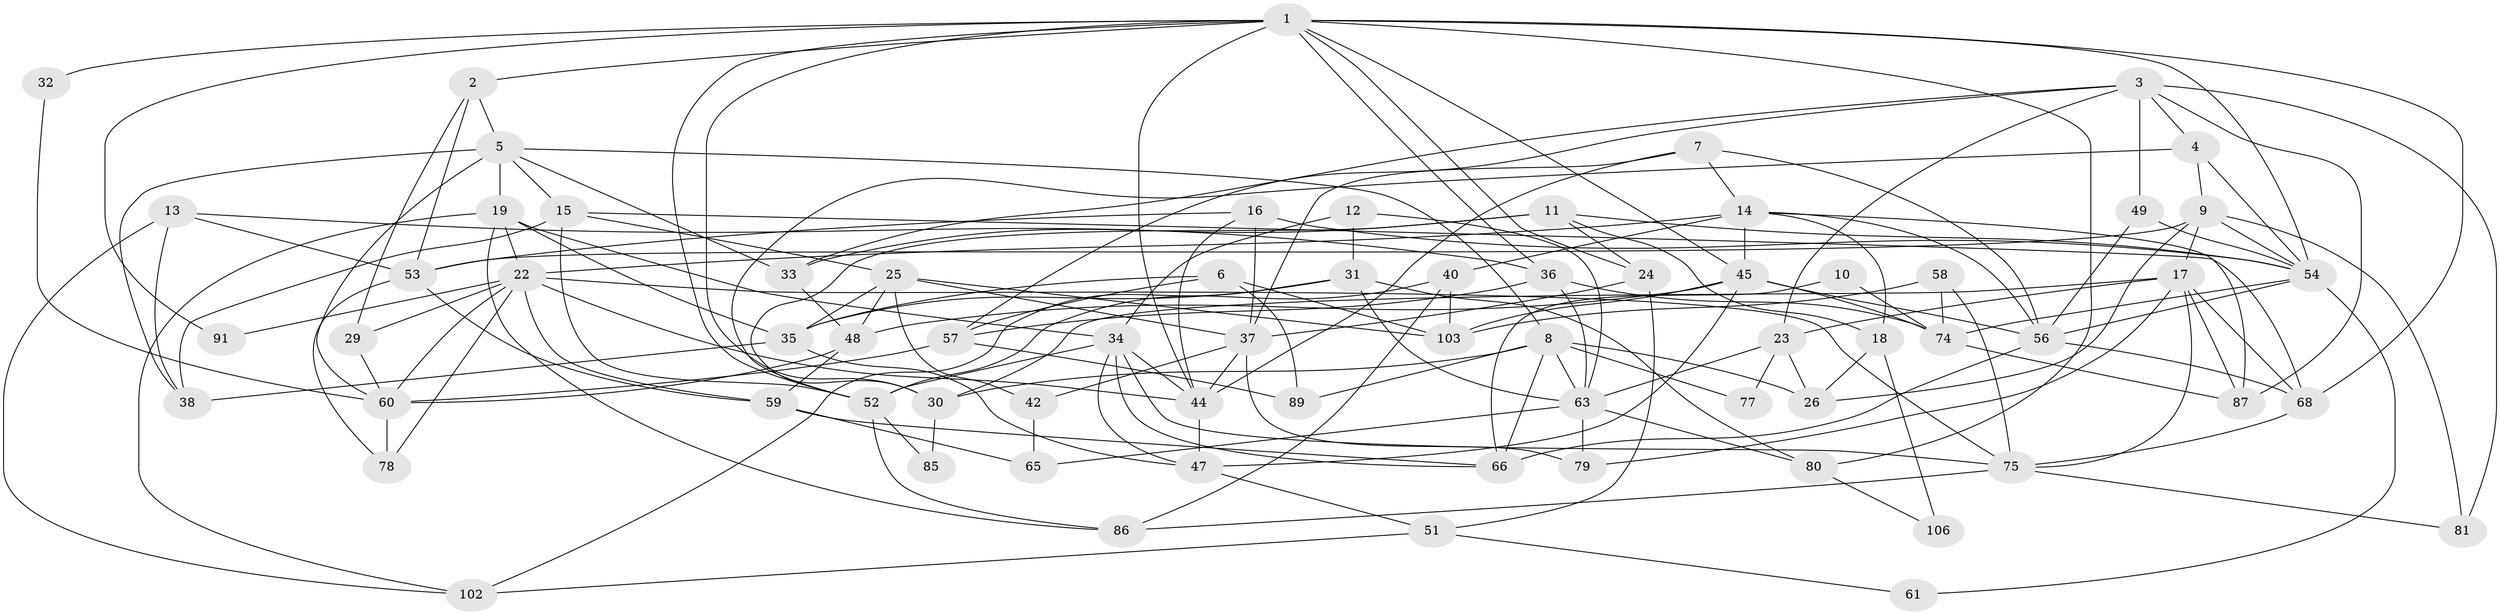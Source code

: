 // Generated by graph-tools (version 1.1) at 2025/52/02/27/25 19:52:02]
// undirected, 70 vertices, 171 edges
graph export_dot {
graph [start="1"]
  node [color=gray90,style=filled];
  1 [super="+21"];
  2;
  3 [super="+72"];
  4;
  5 [super="+99"];
  6;
  7;
  8 [super="+20"];
  9 [super="+46"];
  10;
  11 [super="+76"];
  12;
  13;
  14 [super="+43"];
  15 [super="+107"];
  16 [super="+101"];
  17 [super="+28"];
  18;
  19 [super="+73"];
  22 [super="+27"];
  23 [super="+98"];
  24 [super="+50"];
  25 [super="+93"];
  26;
  29;
  30;
  31 [super="+84"];
  32;
  33 [super="+105"];
  34 [super="+41"];
  35 [super="+100"];
  36;
  37 [super="+39"];
  38;
  40 [super="+97"];
  42;
  44 [super="+62"];
  45 [super="+64"];
  47 [super="+67"];
  48 [super="+71"];
  49;
  51 [super="+70"];
  52 [super="+96"];
  53 [super="+69"];
  54 [super="+55"];
  56 [super="+104"];
  57;
  58;
  59 [super="+83"];
  60 [super="+94"];
  61;
  63 [super="+82"];
  65;
  66;
  68 [super="+90"];
  74;
  75 [super="+88"];
  77;
  78;
  79;
  80 [super="+95"];
  81;
  85;
  86;
  87;
  89 [super="+92"];
  91;
  102;
  103;
  106;
  1 -- 2;
  1 -- 24;
  1 -- 30;
  1 -- 32;
  1 -- 44;
  1 -- 54;
  1 -- 80;
  1 -- 91;
  1 -- 68;
  1 -- 36;
  1 -- 52;
  1 -- 45;
  2 -- 29;
  2 -- 5;
  2 -- 53;
  3 -- 4;
  3 -- 49;
  3 -- 23;
  3 -- 87;
  3 -- 81;
  3 -- 57;
  3 -- 33;
  4 -- 52;
  4 -- 54;
  4 -- 9;
  5 -- 19;
  5 -- 33;
  5 -- 38;
  5 -- 60;
  5 -- 15;
  5 -- 8;
  6 -- 57;
  6 -- 89;
  6 -- 35;
  6 -- 103;
  7 -- 56;
  7 -- 44;
  7 -- 14;
  7 -- 37;
  8 -- 63;
  8 -- 30;
  8 -- 26;
  8 -- 89;
  8 -- 66;
  8 -- 77;
  9 -- 53;
  9 -- 17;
  9 -- 81;
  9 -- 54;
  9 -- 26;
  10 -- 66;
  10 -- 74;
  11 -- 18;
  11 -- 30;
  11 -- 33;
  11 -- 54;
  11 -- 24;
  12 -- 63;
  12 -- 31;
  12 -- 34;
  13 -- 38;
  13 -- 36;
  13 -- 53;
  13 -- 102;
  14 -- 45;
  14 -- 87;
  14 -- 18;
  14 -- 22;
  14 -- 40;
  14 -- 56;
  15 -- 25;
  15 -- 68 [weight=2];
  15 -- 52;
  15 -- 38;
  16 -- 37;
  16 -- 54;
  16 -- 44;
  16 -- 53;
  17 -- 87;
  17 -- 68;
  17 -- 23;
  17 -- 75;
  17 -- 30;
  17 -- 79;
  18 -- 26;
  18 -- 106;
  19 -- 35;
  19 -- 34;
  19 -- 22;
  19 -- 86;
  19 -- 102;
  22 -- 29;
  22 -- 44 [weight=2];
  22 -- 78;
  22 -- 75;
  22 -- 91;
  22 -- 59;
  22 -- 60;
  23 -- 77;
  23 -- 26;
  23 -- 63;
  24 -- 37 [weight=2];
  24 -- 51;
  25 -- 103;
  25 -- 42;
  25 -- 37;
  25 -- 48;
  25 -- 35;
  29 -- 60;
  30 -- 85;
  31 -- 35;
  31 -- 63;
  31 -- 102;
  31 -- 80;
  32 -- 60;
  33 -- 48;
  34 -- 47;
  34 -- 66;
  34 -- 52;
  34 -- 75;
  34 -- 44;
  35 -- 38;
  35 -- 47;
  36 -- 57;
  36 -- 74;
  36 -- 63;
  37 -- 79;
  37 -- 42;
  37 -- 44;
  40 -- 52;
  40 -- 86;
  40 -- 103;
  42 -- 65;
  44 -- 47;
  45 -- 103;
  45 -- 56 [weight=2];
  45 -- 48;
  45 -- 74;
  45 -- 47;
  47 -- 51;
  48 -- 59;
  48 -- 60;
  49 -- 56;
  49 -- 54;
  51 -- 102;
  51 -- 61;
  52 -- 85;
  52 -- 86;
  53 -- 78;
  53 -- 59;
  54 -- 74;
  54 -- 61;
  54 -- 56;
  56 -- 66;
  56 -- 68;
  57 -- 60;
  57 -- 89 [weight=2];
  58 -- 103;
  58 -- 74;
  58 -- 75;
  59 -- 65;
  59 -- 66;
  60 -- 78;
  63 -- 65;
  63 -- 79;
  63 -- 80;
  68 -- 75;
  74 -- 87;
  75 -- 81;
  75 -- 86;
  80 -- 106;
}
